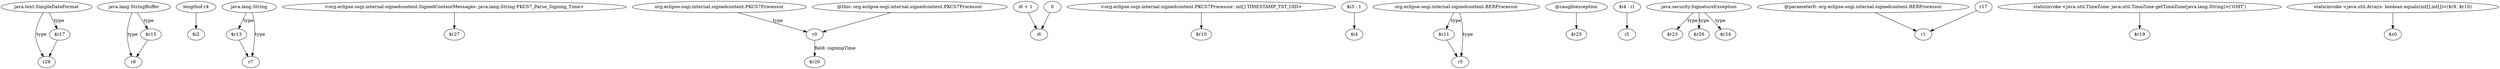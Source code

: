 digraph g {
0[label="java.text.SimpleDateFormat"]
1[label="r28"]
0->1[label="type"]
2[label="java.lang.StringBuffer"]
3[label="r8"]
2->3[label="type"]
4[label="lengthof r4"]
5[label="$i2"]
4->5[label=""]
6[label="$r15"]
2->6[label="type"]
7[label="java.lang.String"]
8[label="$r13"]
7->8[label="type"]
9[label="<org.eclipse.osgi.internal.signedcontent.SignedContentMessages: java.lang.String PKCS7_Parse_Signing_Time>"]
10[label="$r27"]
9->10[label=""]
11[label="r7"]
7->11[label="type"]
12[label="org.eclipse.osgi.internal.signedcontent.PKCS7Processor"]
13[label="r0"]
12->13[label="type"]
14[label="i6 + 1"]
15[label="i6"]
14->15[label=""]
16[label="$r20"]
13->16[label="field: signingTime"]
17[label="<org.eclipse.osgi.internal.signedcontent.PKCS7Processor: int[] TIMESTAMP_TST_OID>"]
18[label="$r10"]
17->18[label=""]
19[label="$i3 - 1"]
20[label="$i4"]
19->20[label=""]
6->3[label=""]
21[label="$r17"]
0->21[label="type"]
22[label="$r11"]
23[label="r5"]
22->23[label=""]
24[label="@caughtexception"]
25[label="$r25"]
24->25[label=""]
26[label="$i4 - i1"]
27[label="i5"]
26->27[label=""]
28[label="java.security.SignatureException"]
29[label="$r23"]
28->29[label="type"]
30[label="@parameter0: org.eclipse.osgi.internal.signedcontent.BERProcessor"]
31[label="r1"]
30->31[label=""]
8->11[label=""]
32[label="$r26"]
28->32[label="type"]
33[label="org.eclipse.osgi.internal.signedcontent.BERProcessor"]
33->23[label="type"]
34[label="$r24"]
28->34[label="type"]
35[label="staticinvoke <java.util.TimeZone: java.util.TimeZone getTimeZone(java.lang.String)>('GMT')"]
36[label="$r19"]
35->36[label=""]
37[label="@this: org.eclipse.osgi.internal.signedcontent.PKCS7Processor"]
37->13[label=""]
33->22[label="type"]
38[label="0"]
38->15[label=""]
39[label="r17"]
39->31[label=""]
40[label="staticinvoke <java.util.Arrays: boolean equals(int[],int[])>($r9, $r10)"]
41[label="$z0"]
40->41[label=""]
21->1[label=""]
}
